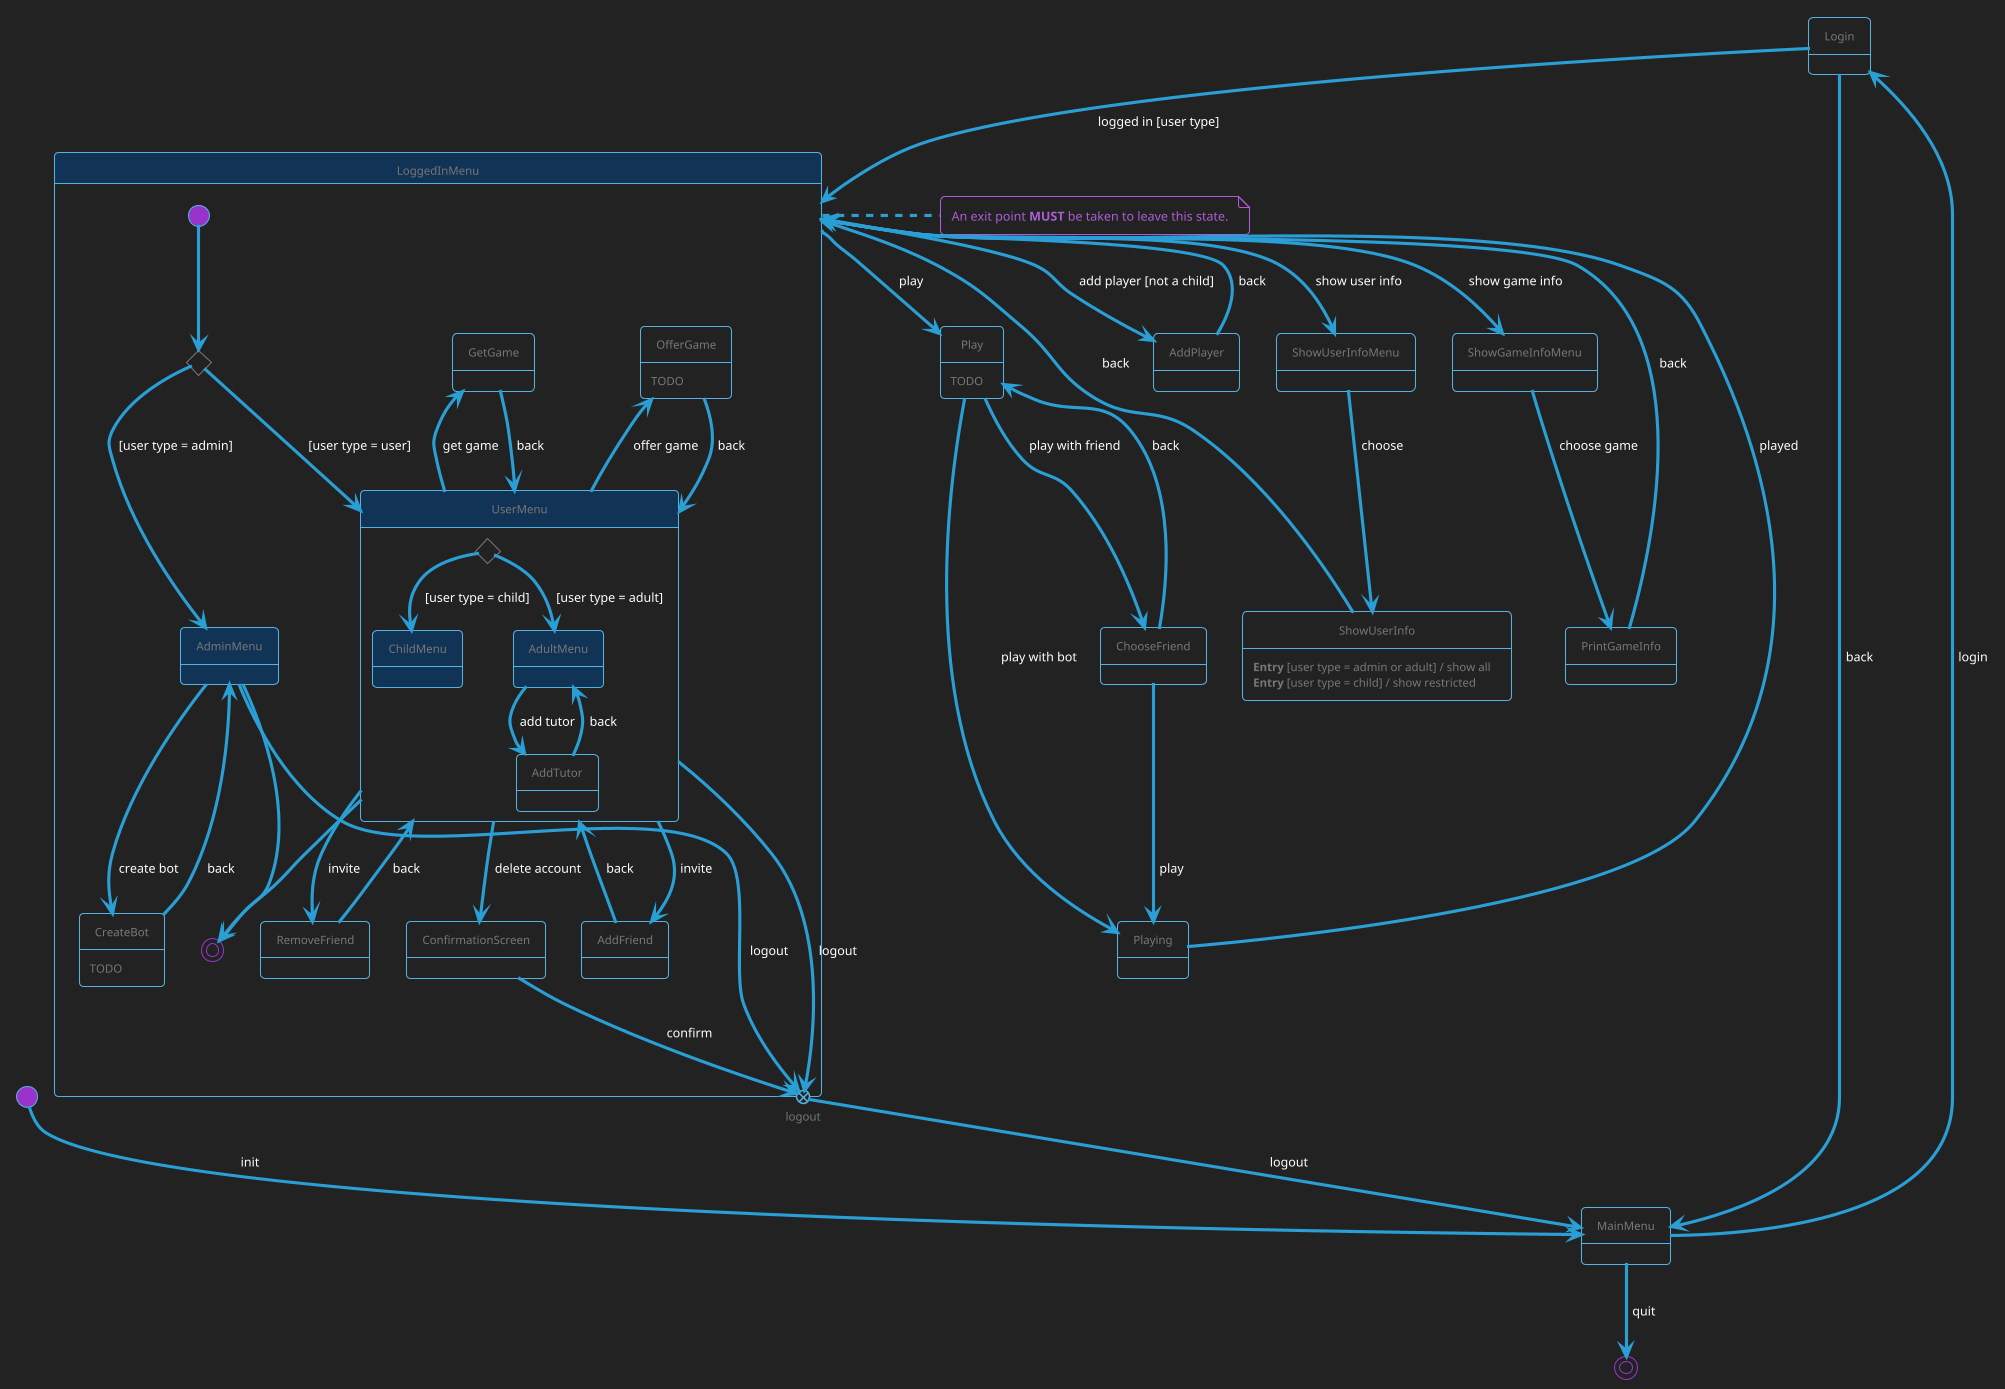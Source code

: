 @startuml menu_state_machine
'MIT License
'
'Copyright (c) 2023 Picorims alias Charly Schmidt
'
'Permission is hereby granted, free of charge, to any person obtaining a copy
'of this software and associated documentation files (the "Software"), to deal
'in the Software without restriction, including without limitation the rights
'to use, copy, modify, merge, publish, distribute, sublicense, and/or sell
'copies of the Software, and to permit persons to whom the Software is
'furnished to do so, subject to the following conditions:
'
'The above copyright notice and this permission notice shall be included in all
'copies or substantial portions of the Software.
'
'THE SOFTWARE IS PROVIDED "AS IS", WITHOUT WARRANTY OF ANY KIND, EXPRESS OR
'IMPLIED, INCLUDING BUT NOT LIMITED TO THE WARRANTIES OF MERCHANTABILITY,
'FITNESS FOR A PARTICULAR PURPOSE AND NONINFRINGEMENT. IN NO EVENT SHALL THE
'AUTHORS OR COPYRIGHT HOLDERS BE LIABLE FOR ANY CLAIM, DAMAGES OR OTHER
'LIABILITY, WHETHER IN AN ACTION OF CONTRACT, TORT OR OTHERWISE, ARISING FROM,
'OUT OF OR IN CONNECTION WITH THE SOFTWARE OR THE USE OR OTHER DEALINGS IN THE
'SOFTWARE.

!theme cyborg-outline
skinparam BackgroundColor #222222

state ShowUserInfoMenu
state ShowGameInfoMenu
state AddPlayer

[*] --> MainMenu: init

MainMenu --> Login: login
MainMenu --> [*]: quit

Login --> LoggedInMenu: logged in [user type]
Login --> MainMenu: back

state LoggedInMenu #113355 {
    state logout <<exitPoint>>

    state loginChoice <<choice>>
    [*] --> loginChoice
    loginChoice --> UserMenu: [user type = user]
    loginChoice --> AdminMenu: [user type = admin]

    state AdminMenu #113355
    AdminMenu --> logout: logout
    AdminMenu --> CreateBot: create bot
    AdminMenu --> [*]

    CreateBot --> AdminMenu: back
    CreateBot: TODO

    state UserMenu #113355 {
        state userChoice <<choice>>
        userChoice --> ChildMenu: [user type = child]
        userChoice --> AdultMenu: [user type = adult]

        state ChildMenu #113355

        state AdultMenu #113355
        AdultMenu --> AddTutor: add tutor

        AddTutor --> AdultMenu: back
    }
    UserMenu --> AddFriend: invite
    UserMenu --> RemoveFriend: invite
    UserMenu -up-> GetGame: get game
    UserMenu -up-> OfferGame: offer game
    UserMenu --> logout: logout
    UserMenu --> ConfirmationScreen: delete account
    UserMenu --> [*]

    ConfirmationScreen --> logout: confirm

    GetGame --> UserMenu: back
    
    OfferGame --> UserMenu: back
    OfferGame: TODO

    AddFriend --> UserMenu: back

    RemoveFriend --> UserMenu: back
}
logout --> MainMenu: logout
LoggedInMenu --> ShowUserInfoMenu: show user info
LoggedInMenu --> ShowGameInfoMenu: show game info
LoggedInMenu --> AddPlayer: add player [not a child]
LoggedInMenu --> Play: play

note right of LoggedInMenu
    An exit point <b>MUST</b> be taken to leave this state.
end note

ShowUserInfoMenu --> ShowUserInfo: choose

ShowUserInfo: <b>Entry</b> [user type = admin or adult] / show all
ShowUserInfo: <b>Entry</b> [user type = child] / show restricted
ShowUserInfo --> LoggedInMenu: back

ShowGameInfoMenu --> PrintGameInfo: choose game

PrintGameInfo --> LoggedInMenu: back

AddPlayer --> LoggedInMenu: back

Play --> ChooseFriend: play with friend
Play --> Playing: play with bot
Play: TODO

ChooseFriend --> Playing: play
ChooseFriend --> Play: back

Playing --> LoggedInMenu: played

@enduml